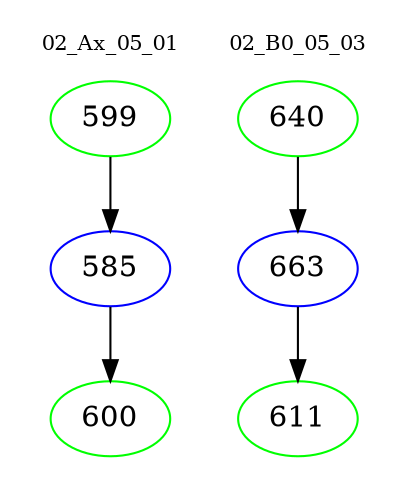 digraph{
subgraph cluster_0 {
color = white
label = "02_Ax_05_01";
fontsize=10;
T0_599 [label="599", color="green"]
T0_599 -> T0_585 [color="black"]
T0_585 [label="585", color="blue"]
T0_585 -> T0_600 [color="black"]
T0_600 [label="600", color="green"]
}
subgraph cluster_1 {
color = white
label = "02_B0_05_03";
fontsize=10;
T1_640 [label="640", color="green"]
T1_640 -> T1_663 [color="black"]
T1_663 [label="663", color="blue"]
T1_663 -> T1_611 [color="black"]
T1_611 [label="611", color="green"]
}
}
